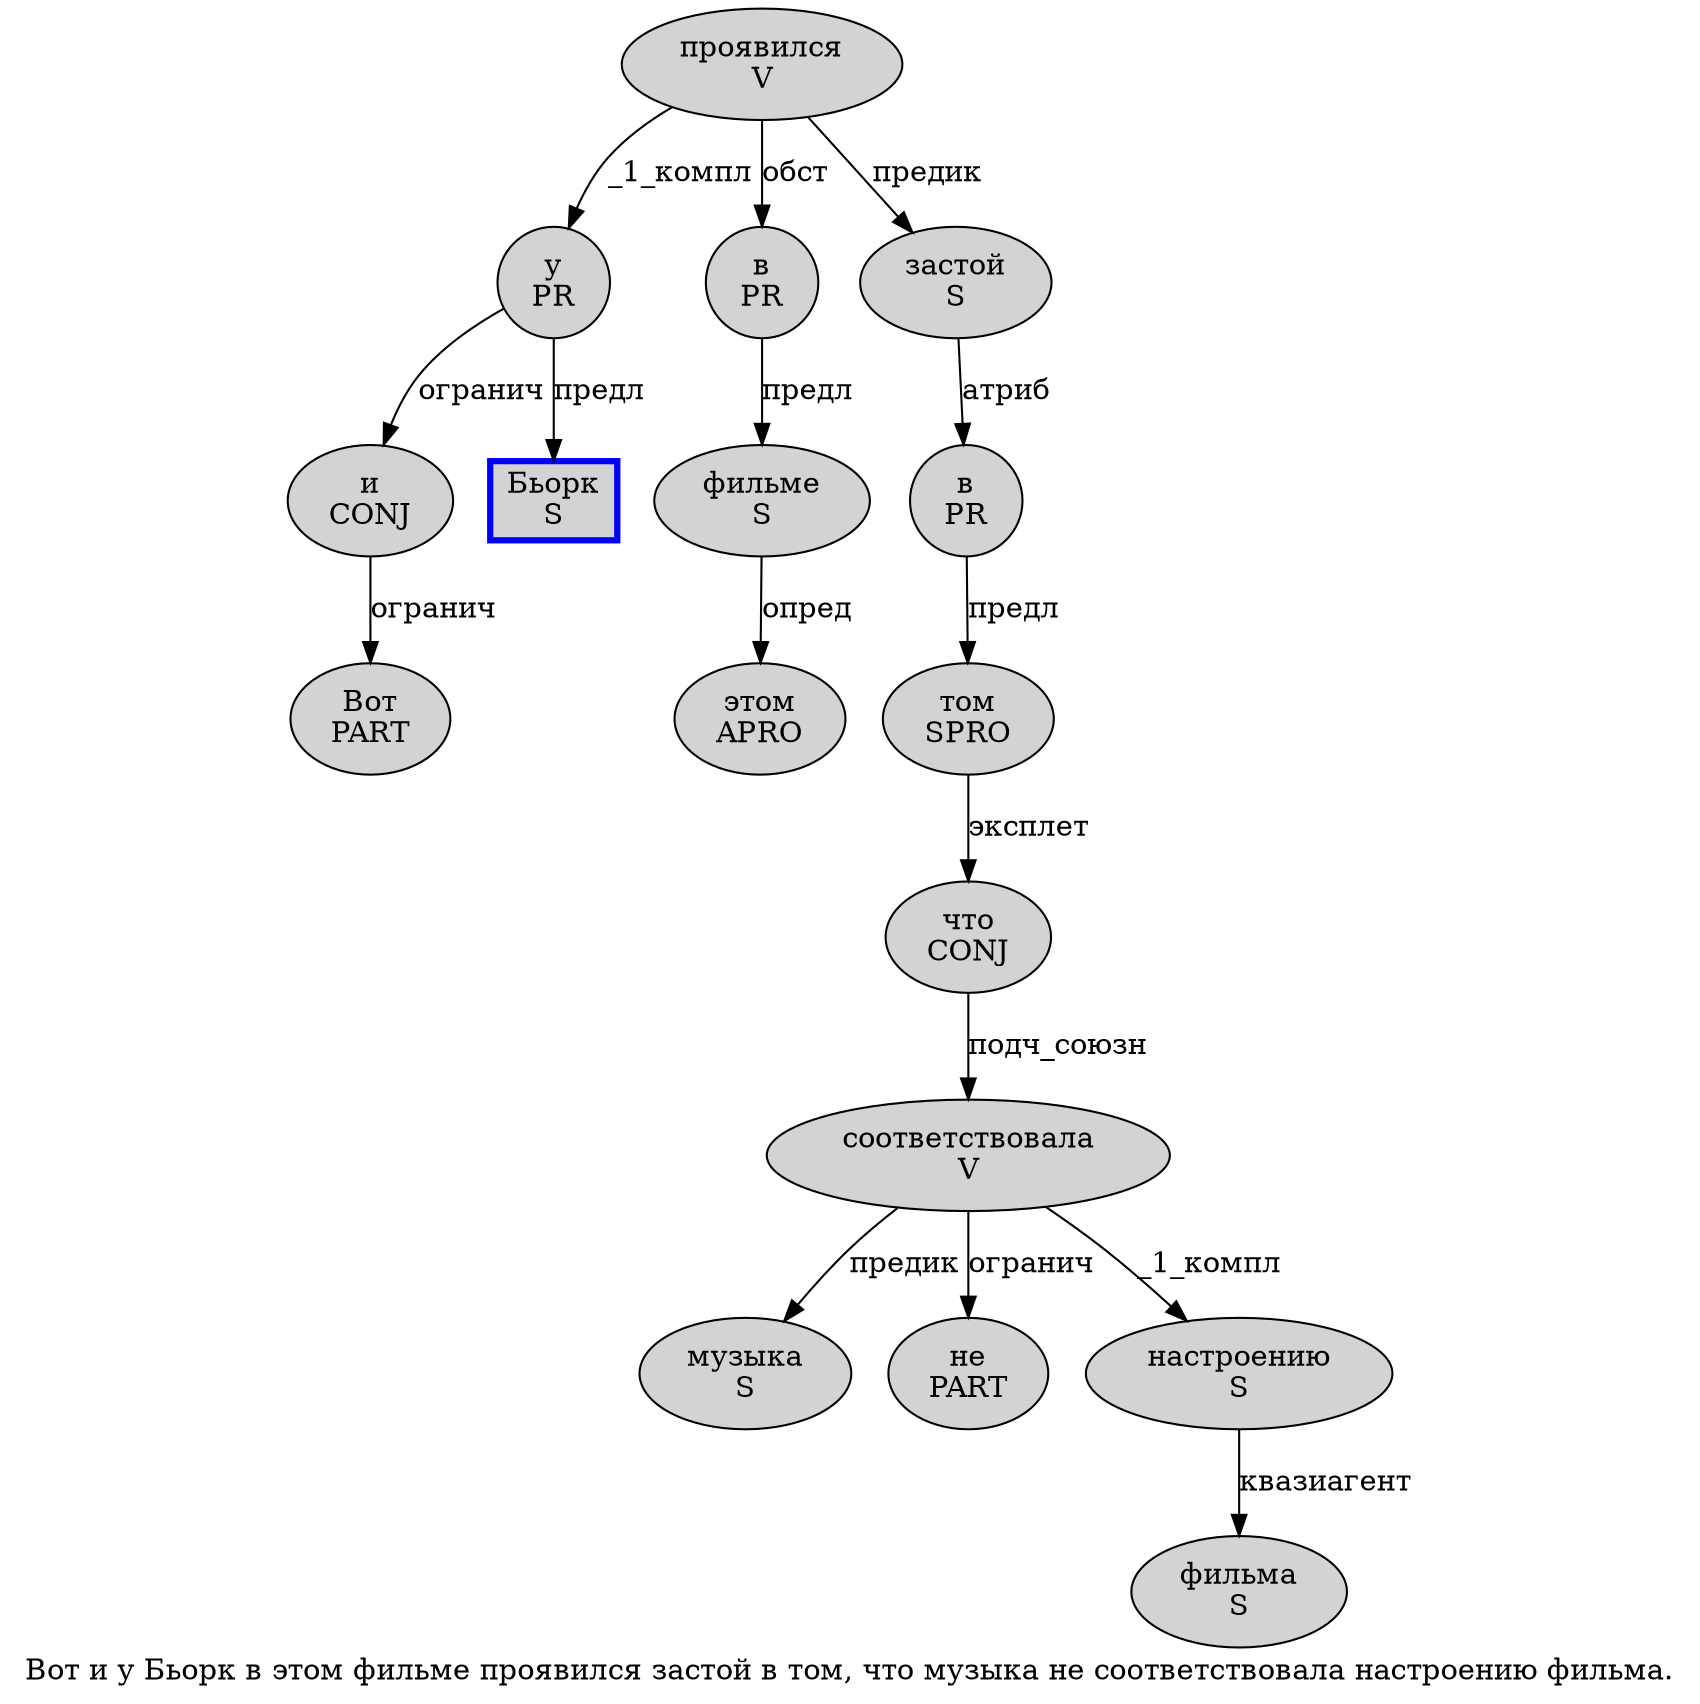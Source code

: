 digraph SENTENCE_2371 {
	graph [label="Вот и у Бьорк в этом фильме проявился застой в том, что музыка не соответствовала настроению фильма."]
	node [style=filled]
		0 [label="Вот
PART" color="" fillcolor=lightgray penwidth=1 shape=ellipse]
		1 [label="и
CONJ" color="" fillcolor=lightgray penwidth=1 shape=ellipse]
		2 [label="у
PR" color="" fillcolor=lightgray penwidth=1 shape=ellipse]
		3 [label="Бьорк
S" color=blue fillcolor=lightgray penwidth=3 shape=box]
		4 [label="в
PR" color="" fillcolor=lightgray penwidth=1 shape=ellipse]
		5 [label="этом
APRO" color="" fillcolor=lightgray penwidth=1 shape=ellipse]
		6 [label="фильме
S" color="" fillcolor=lightgray penwidth=1 shape=ellipse]
		7 [label="проявился
V" color="" fillcolor=lightgray penwidth=1 shape=ellipse]
		8 [label="застой
S" color="" fillcolor=lightgray penwidth=1 shape=ellipse]
		9 [label="в
PR" color="" fillcolor=lightgray penwidth=1 shape=ellipse]
		10 [label="том
SPRO" color="" fillcolor=lightgray penwidth=1 shape=ellipse]
		12 [label="что
CONJ" color="" fillcolor=lightgray penwidth=1 shape=ellipse]
		13 [label="музыка
S" color="" fillcolor=lightgray penwidth=1 shape=ellipse]
		14 [label="не
PART" color="" fillcolor=lightgray penwidth=1 shape=ellipse]
		15 [label="соответствовала
V" color="" fillcolor=lightgray penwidth=1 shape=ellipse]
		16 [label="настроению
S" color="" fillcolor=lightgray penwidth=1 shape=ellipse]
		17 [label="фильма
S" color="" fillcolor=lightgray penwidth=1 shape=ellipse]
			8 -> 9 [label="атриб"]
			16 -> 17 [label="квазиагент"]
			12 -> 15 [label="подч_союзн"]
			1 -> 0 [label="огранич"]
			6 -> 5 [label="опред"]
			15 -> 13 [label="предик"]
			15 -> 14 [label="огранич"]
			15 -> 16 [label="_1_компл"]
			10 -> 12 [label="эксплет"]
			2 -> 1 [label="огранич"]
			2 -> 3 [label="предл"]
			9 -> 10 [label="предл"]
			7 -> 2 [label="_1_компл"]
			7 -> 4 [label="обст"]
			7 -> 8 [label="предик"]
			4 -> 6 [label="предл"]
}